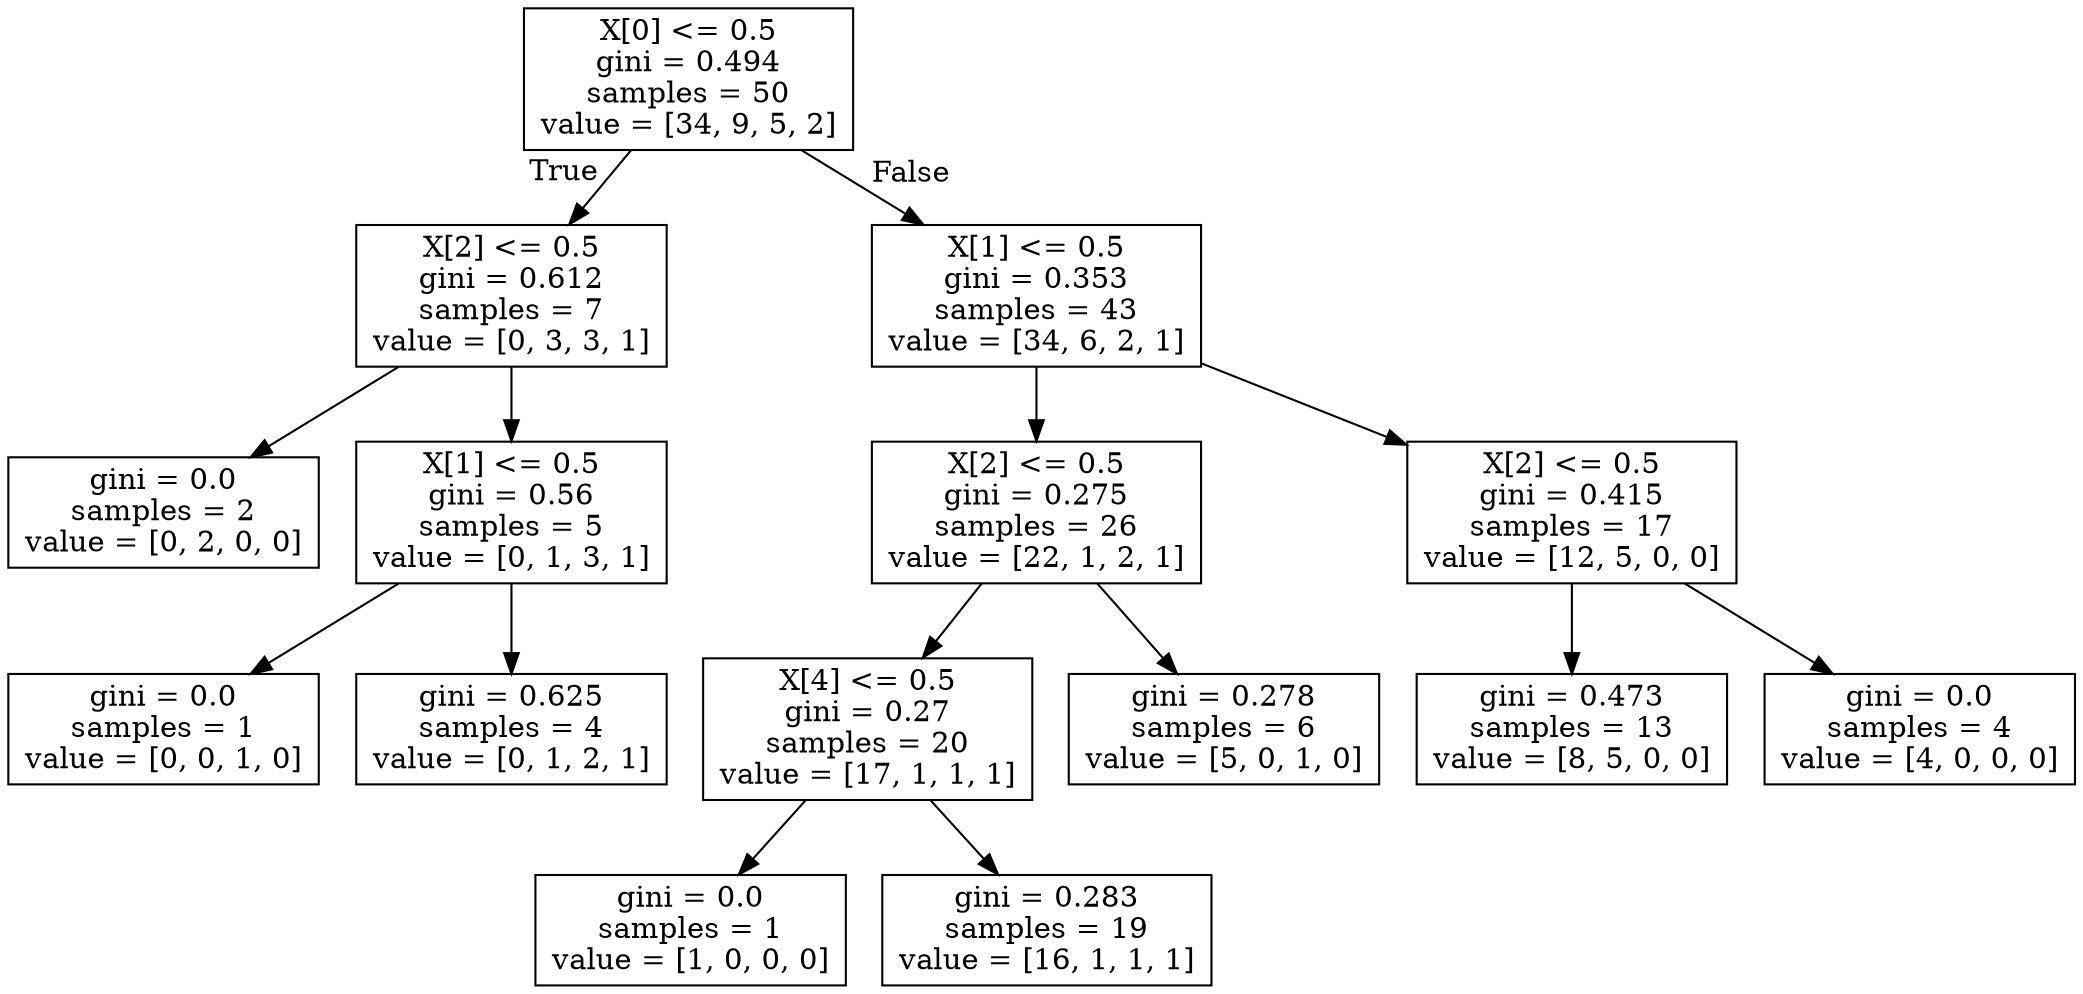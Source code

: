 digraph Tree {
node [shape=box] ;
0 [label="X[0] <= 0.5\ngini = 0.494\nsamples = 50\nvalue = [34, 9, 5, 2]"] ;
1 [label="X[2] <= 0.5\ngini = 0.612\nsamples = 7\nvalue = [0, 3, 3, 1]"] ;
0 -> 1 [labeldistance=2.5, labelangle=45, headlabel="True"] ;
2 [label="gini = 0.0\nsamples = 2\nvalue = [0, 2, 0, 0]"] ;
1 -> 2 ;
3 [label="X[1] <= 0.5\ngini = 0.56\nsamples = 5\nvalue = [0, 1, 3, 1]"] ;
1 -> 3 ;
4 [label="gini = 0.0\nsamples = 1\nvalue = [0, 0, 1, 0]"] ;
3 -> 4 ;
5 [label="gini = 0.625\nsamples = 4\nvalue = [0, 1, 2, 1]"] ;
3 -> 5 ;
6 [label="X[1] <= 0.5\ngini = 0.353\nsamples = 43\nvalue = [34, 6, 2, 1]"] ;
0 -> 6 [labeldistance=2.5, labelangle=-45, headlabel="False"] ;
7 [label="X[2] <= 0.5\ngini = 0.275\nsamples = 26\nvalue = [22, 1, 2, 1]"] ;
6 -> 7 ;
8 [label="X[4] <= 0.5\ngini = 0.27\nsamples = 20\nvalue = [17, 1, 1, 1]"] ;
7 -> 8 ;
9 [label="gini = 0.0\nsamples = 1\nvalue = [1, 0, 0, 0]"] ;
8 -> 9 ;
10 [label="gini = 0.283\nsamples = 19\nvalue = [16, 1, 1, 1]"] ;
8 -> 10 ;
11 [label="gini = 0.278\nsamples = 6\nvalue = [5, 0, 1, 0]"] ;
7 -> 11 ;
12 [label="X[2] <= 0.5\ngini = 0.415\nsamples = 17\nvalue = [12, 5, 0, 0]"] ;
6 -> 12 ;
13 [label="gini = 0.473\nsamples = 13\nvalue = [8, 5, 0, 0]"] ;
12 -> 13 ;
14 [label="gini = 0.0\nsamples = 4\nvalue = [4, 0, 0, 0]"] ;
12 -> 14 ;
}